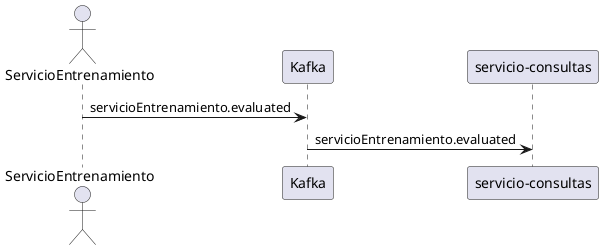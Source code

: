 @startuml
actor ServicioEntrenamiento
ServicioEntrenamiento -> Kafka : servicioEntrenamiento.evaluated
Kafka -> "servicio-consultas" : servicioEntrenamiento.evaluated
@enduml
